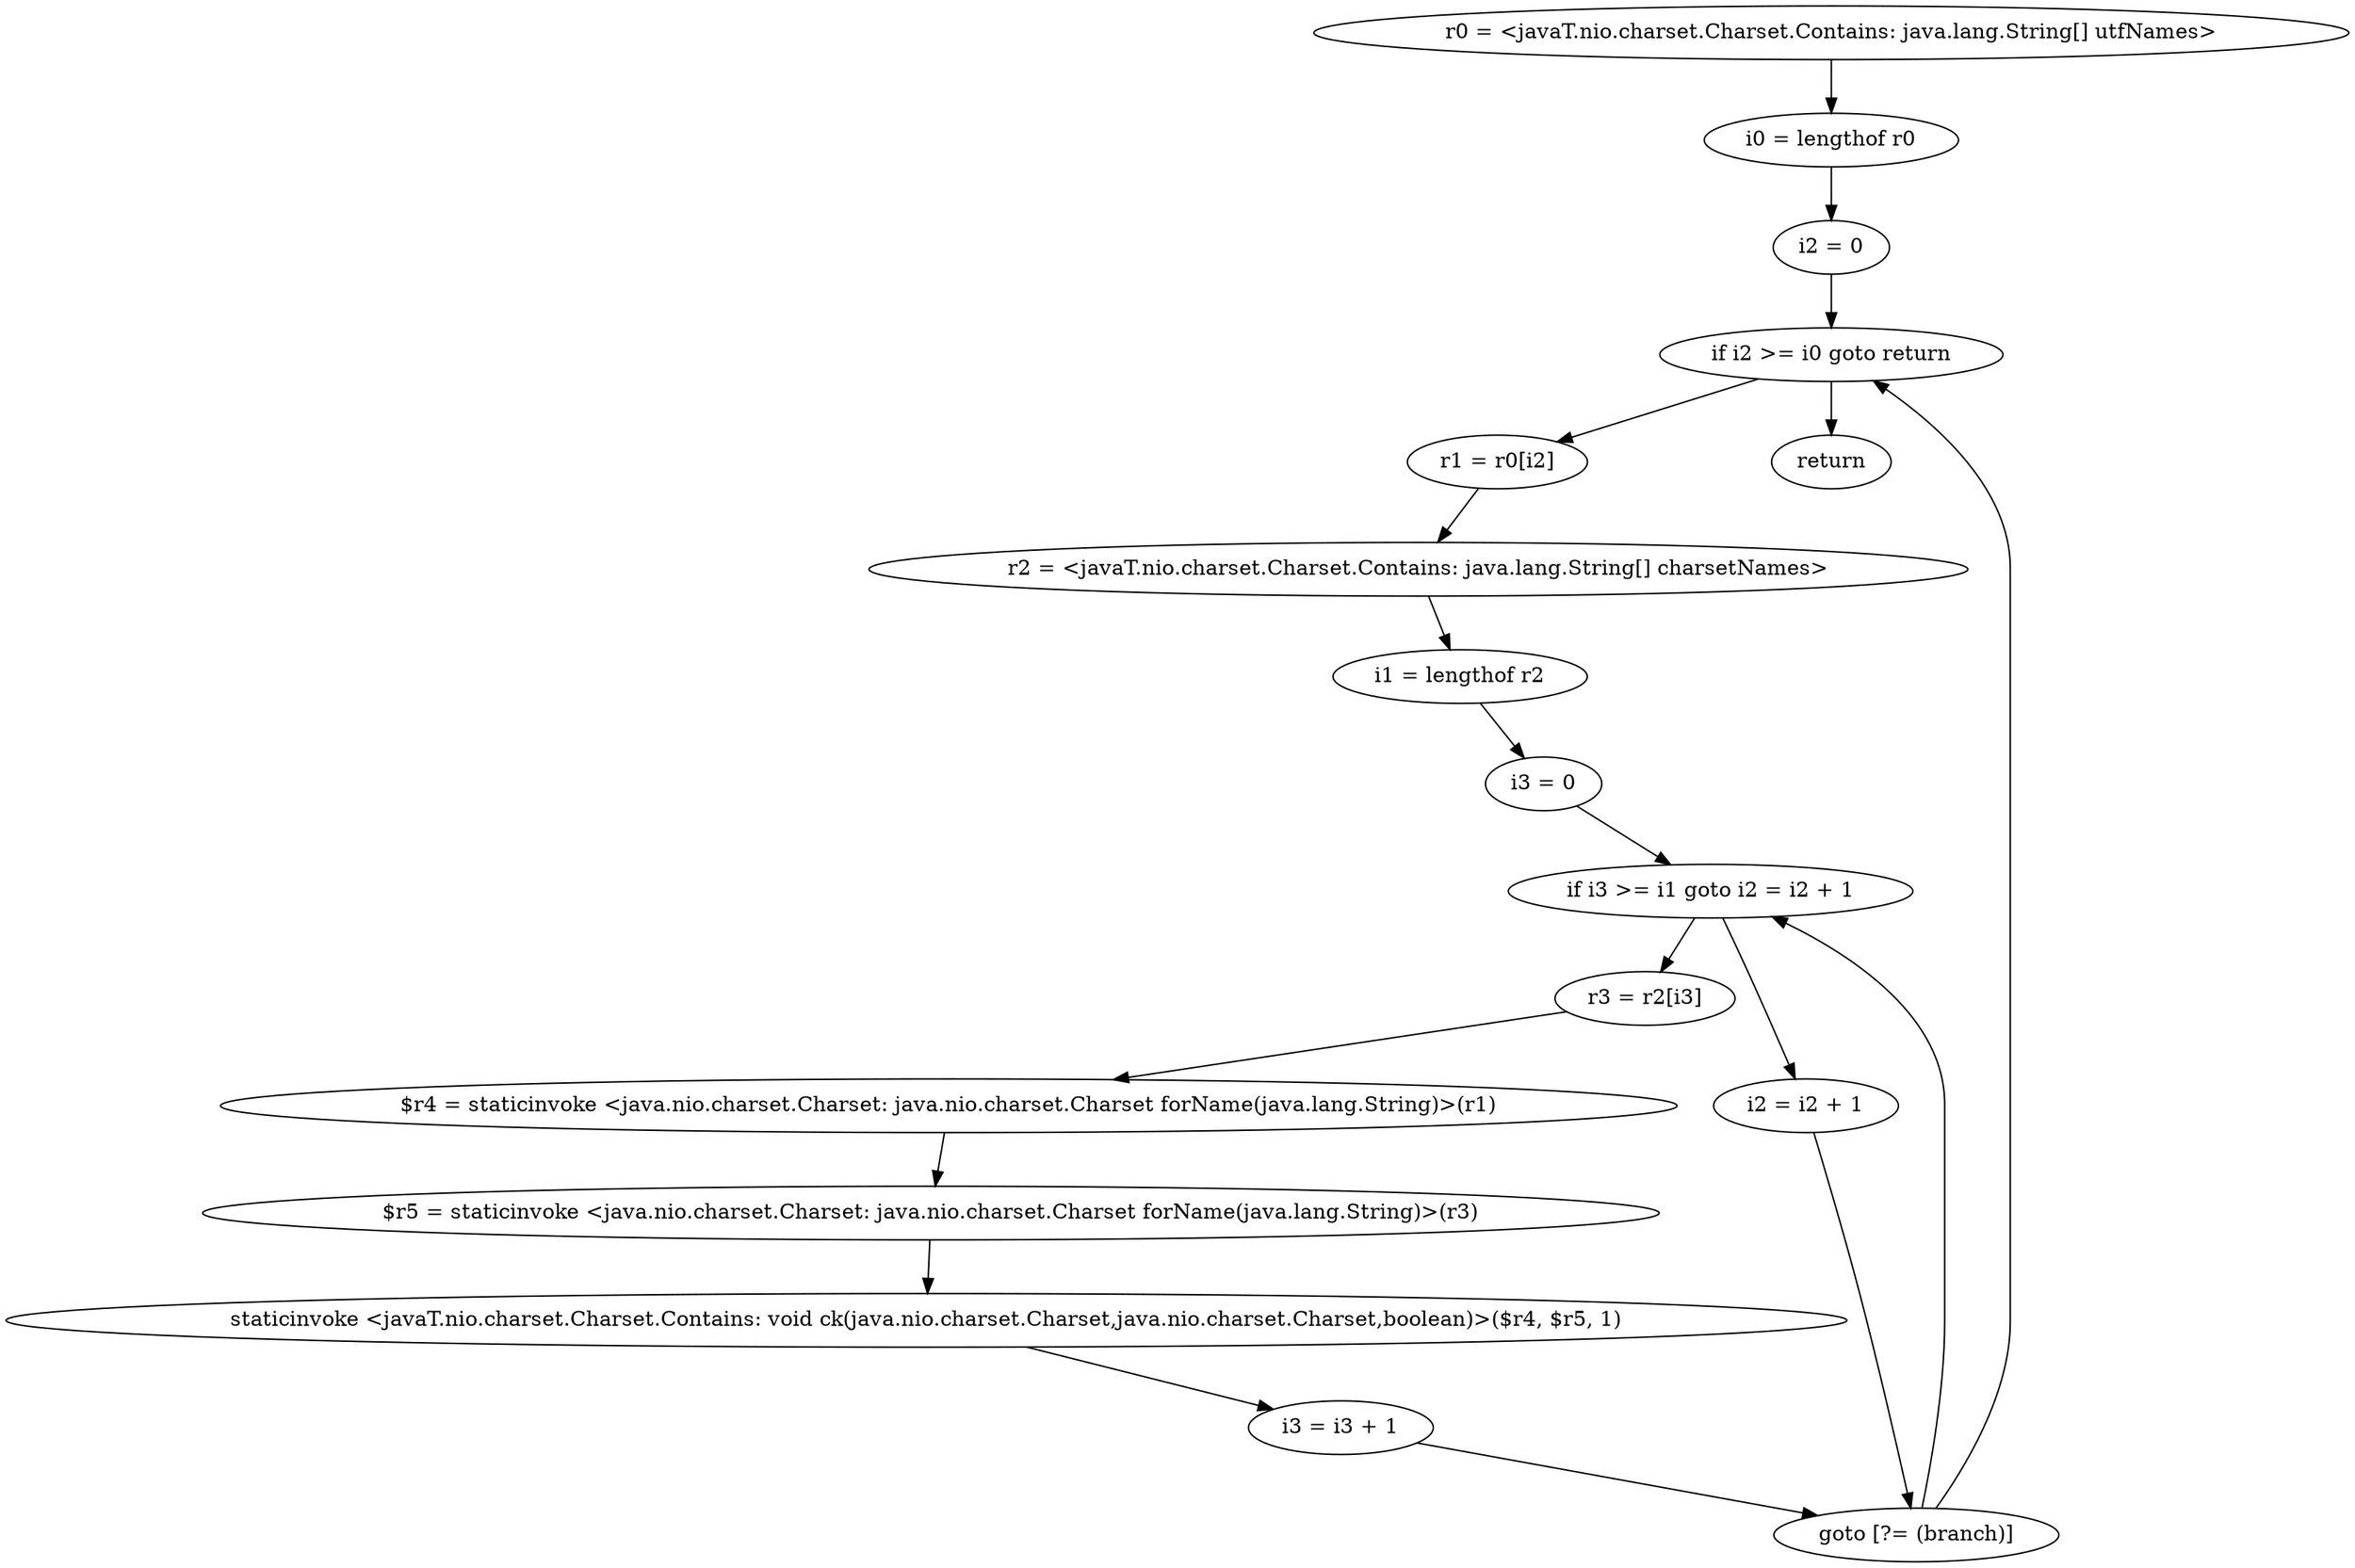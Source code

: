 digraph "unitGraph" {
    "r0 = <javaT.nio.charset.Charset.Contains: java.lang.String[] utfNames>"
    "i0 = lengthof r0"
    "i2 = 0"
    "if i2 >= i0 goto return"
    "r1 = r0[i2]"
    "r2 = <javaT.nio.charset.Charset.Contains: java.lang.String[] charsetNames>"
    "i1 = lengthof r2"
    "i3 = 0"
    "if i3 >= i1 goto i2 = i2 + 1"
    "r3 = r2[i3]"
    "$r4 = staticinvoke <java.nio.charset.Charset: java.nio.charset.Charset forName(java.lang.String)>(r1)"
    "$r5 = staticinvoke <java.nio.charset.Charset: java.nio.charset.Charset forName(java.lang.String)>(r3)"
    "staticinvoke <javaT.nio.charset.Charset.Contains: void ck(java.nio.charset.Charset,java.nio.charset.Charset,boolean)>($r4, $r5, 1)"
    "i3 = i3 + 1"
    "goto [?= (branch)]"
    "i2 = i2 + 1"
    "return"
    "r0 = <javaT.nio.charset.Charset.Contains: java.lang.String[] utfNames>"->"i0 = lengthof r0";
    "i0 = lengthof r0"->"i2 = 0";
    "i2 = 0"->"if i2 >= i0 goto return";
    "if i2 >= i0 goto return"->"r1 = r0[i2]";
    "if i2 >= i0 goto return"->"return";
    "r1 = r0[i2]"->"r2 = <javaT.nio.charset.Charset.Contains: java.lang.String[] charsetNames>";
    "r2 = <javaT.nio.charset.Charset.Contains: java.lang.String[] charsetNames>"->"i1 = lengthof r2";
    "i1 = lengthof r2"->"i3 = 0";
    "i3 = 0"->"if i3 >= i1 goto i2 = i2 + 1";
    "if i3 >= i1 goto i2 = i2 + 1"->"r3 = r2[i3]";
    "if i3 >= i1 goto i2 = i2 + 1"->"i2 = i2 + 1";
    "r3 = r2[i3]"->"$r4 = staticinvoke <java.nio.charset.Charset: java.nio.charset.Charset forName(java.lang.String)>(r1)";
    "$r4 = staticinvoke <java.nio.charset.Charset: java.nio.charset.Charset forName(java.lang.String)>(r1)"->"$r5 = staticinvoke <java.nio.charset.Charset: java.nio.charset.Charset forName(java.lang.String)>(r3)";
    "$r5 = staticinvoke <java.nio.charset.Charset: java.nio.charset.Charset forName(java.lang.String)>(r3)"->"staticinvoke <javaT.nio.charset.Charset.Contains: void ck(java.nio.charset.Charset,java.nio.charset.Charset,boolean)>($r4, $r5, 1)";
    "staticinvoke <javaT.nio.charset.Charset.Contains: void ck(java.nio.charset.Charset,java.nio.charset.Charset,boolean)>($r4, $r5, 1)"->"i3 = i3 + 1";
    "i3 = i3 + 1"->"goto [?= (branch)]";
    "goto [?= (branch)]"->"if i3 >= i1 goto i2 = i2 + 1";
    "i2 = i2 + 1"->"goto [?= (branch)]";
    "goto [?= (branch)]"->"if i2 >= i0 goto return";
}
